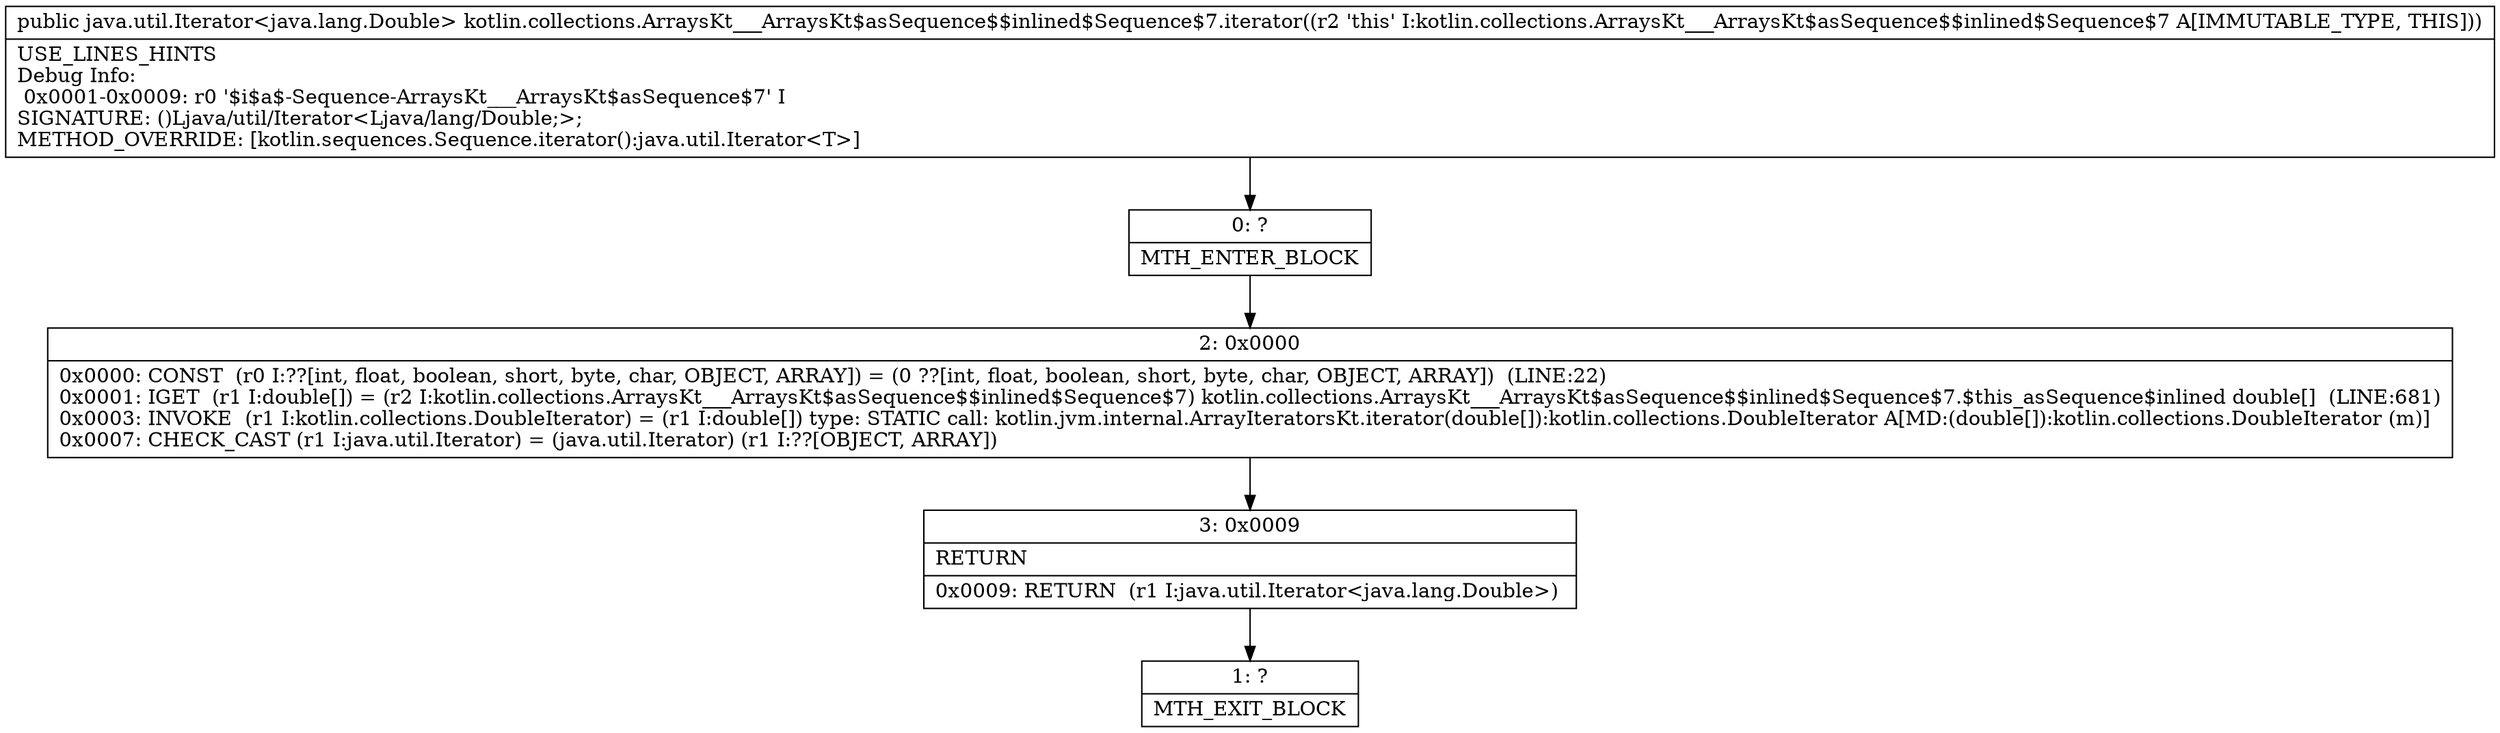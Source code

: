 digraph "CFG forkotlin.collections.ArraysKt___ArraysKt$asSequence$$inlined$Sequence$7.iterator()Ljava\/util\/Iterator;" {
Node_0 [shape=record,label="{0\:\ ?|MTH_ENTER_BLOCK\l}"];
Node_2 [shape=record,label="{2\:\ 0x0000|0x0000: CONST  (r0 I:??[int, float, boolean, short, byte, char, OBJECT, ARRAY]) = (0 ??[int, float, boolean, short, byte, char, OBJECT, ARRAY])  (LINE:22)\l0x0001: IGET  (r1 I:double[]) = (r2 I:kotlin.collections.ArraysKt___ArraysKt$asSequence$$inlined$Sequence$7) kotlin.collections.ArraysKt___ArraysKt$asSequence$$inlined$Sequence$7.$this_asSequence$inlined double[]  (LINE:681)\l0x0003: INVOKE  (r1 I:kotlin.collections.DoubleIterator) = (r1 I:double[]) type: STATIC call: kotlin.jvm.internal.ArrayIteratorsKt.iterator(double[]):kotlin.collections.DoubleIterator A[MD:(double[]):kotlin.collections.DoubleIterator (m)]\l0x0007: CHECK_CAST (r1 I:java.util.Iterator) = (java.util.Iterator) (r1 I:??[OBJECT, ARRAY]) \l}"];
Node_3 [shape=record,label="{3\:\ 0x0009|RETURN\l|0x0009: RETURN  (r1 I:java.util.Iterator\<java.lang.Double\>) \l}"];
Node_1 [shape=record,label="{1\:\ ?|MTH_EXIT_BLOCK\l}"];
MethodNode[shape=record,label="{public java.util.Iterator\<java.lang.Double\> kotlin.collections.ArraysKt___ArraysKt$asSequence$$inlined$Sequence$7.iterator((r2 'this' I:kotlin.collections.ArraysKt___ArraysKt$asSequence$$inlined$Sequence$7 A[IMMUTABLE_TYPE, THIS]))  | USE_LINES_HINTS\lDebug Info:\l  0x0001\-0x0009: r0 '$i$a$\-Sequence\-ArraysKt___ArraysKt$asSequence$7' I\lSIGNATURE: ()Ljava\/util\/Iterator\<Ljava\/lang\/Double;\>;\lMETHOD_OVERRIDE: [kotlin.sequences.Sequence.iterator():java.util.Iterator\<T\>]\l}"];
MethodNode -> Node_0;Node_0 -> Node_2;
Node_2 -> Node_3;
Node_3 -> Node_1;
}

